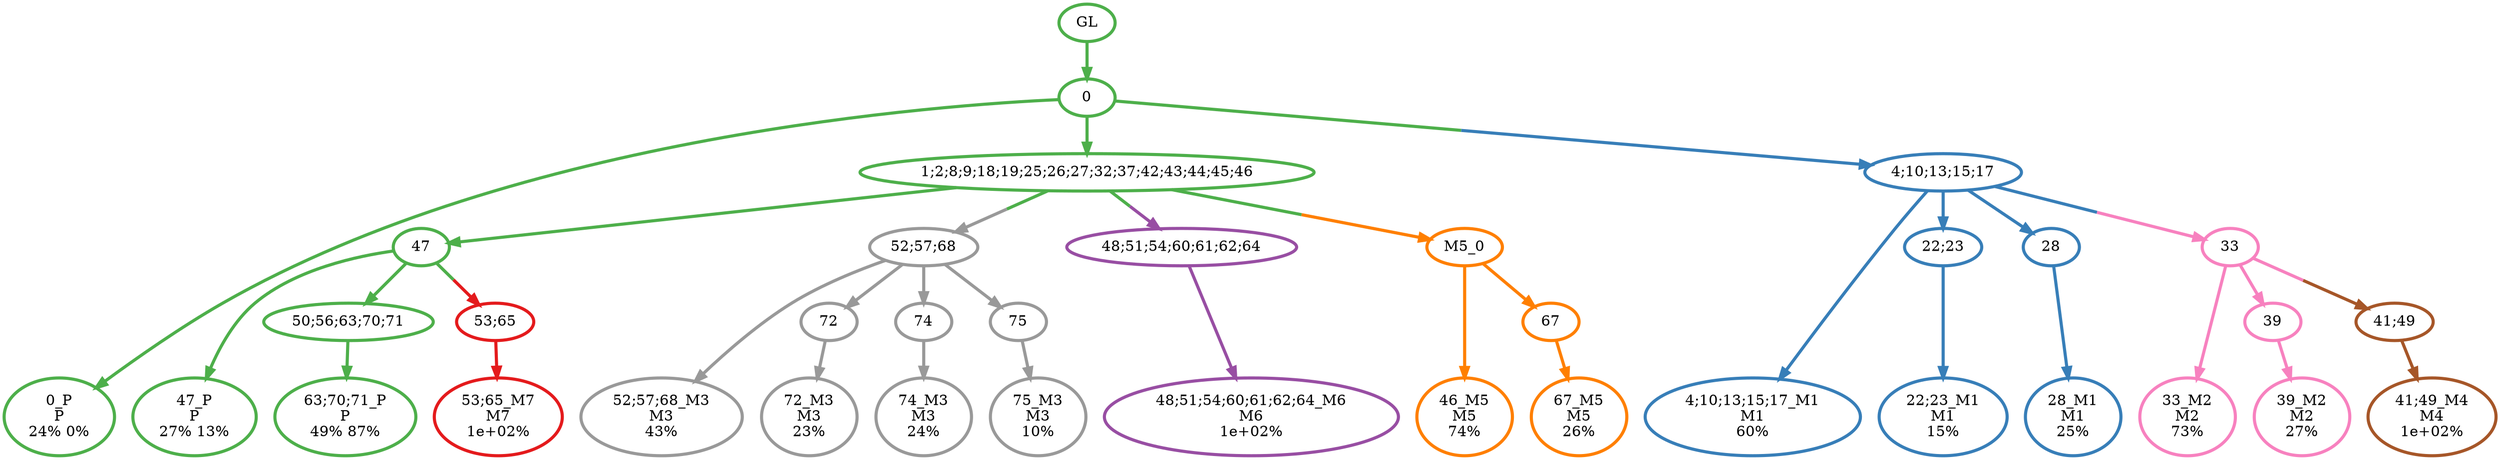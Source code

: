 digraph T {
	{
		rank=same
		33 [penwidth=3,colorscheme=set19,color=3,label="0_P\nP\n24% 0%"]
		30 [penwidth=3,colorscheme=set19,color=3,label="47_P\nP\n27% 13%"]
		28 [penwidth=3,colorscheme=set19,color=3,label="63;70;71_P\nP\n49% 87%"]
		27 [penwidth=3,colorscheme=set19,color=2,label="4;10;13;15;17_M1\nM1\n60%"]
		25 [penwidth=3,colorscheme=set19,color=2,label="22;23_M1\nM1\n15%"]
		23 [penwidth=3,colorscheme=set19,color=2,label="28_M1\nM1\n25%"]
		22 [penwidth=3,colorscheme=set19,color=8,label="33_M2\nM2\n73%"]
		20 [penwidth=3,colorscheme=set19,color=8,label="39_M2\nM2\n27%"]
		19 [penwidth=3,colorscheme=set19,color=9,label="52;57;68_M3\nM3\n43%"]
		17 [penwidth=3,colorscheme=set19,color=9,label="72_M3\nM3\n23%"]
		15 [penwidth=3,colorscheme=set19,color=9,label="74_M3\nM3\n24%"]
		13 [penwidth=3,colorscheme=set19,color=9,label="75_M3\nM3\n10%"]
		12 [penwidth=3,colorscheme=set19,color=7,label="41;49_M4\nM4\n1e+02%"]
		11 [penwidth=3,colorscheme=set19,color=5,label="46_M5\nM5\n74%"]
		9 [penwidth=3,colorscheme=set19,color=5,label="67_M5\nM5\n26%"]
		8 [penwidth=3,colorscheme=set19,color=4,label="48;51;54;60;61;62;64_M6\nM6\n1e+02%"]
		7 [penwidth=3,colorscheme=set19,color=1,label="53;65_M7\nM7\n1e+02%"]
	}
	35 [penwidth=3,colorscheme=set19,color=3,label="GL"]
	34 [penwidth=3,colorscheme=set19,color=3,label="0"]
	32 [penwidth=3,colorscheme=set19,color=3,label="1;2;8;9;18;19;25;26;27;32;37;42;43;44;45;46"]
	31 [penwidth=3,colorscheme=set19,color=3,label="47"]
	29 [penwidth=3,colorscheme=set19,color=3,label="50;56;63;70;71"]
	26 [penwidth=3,colorscheme=set19,color=2,label="22;23"]
	24 [penwidth=3,colorscheme=set19,color=2,label="28"]
	21 [penwidth=3,colorscheme=set19,color=8,label="39"]
	18 [penwidth=3,colorscheme=set19,color=9,label="72"]
	16 [penwidth=3,colorscheme=set19,color=9,label="74"]
	14 [penwidth=3,colorscheme=set19,color=9,label="75"]
	10 [penwidth=3,colorscheme=set19,color=5,label="67"]
	6 [penwidth=3,colorscheme=set19,color=7,label="41;49"]
	5 [penwidth=3,colorscheme=set19,color=8,label="33"]
	4 [penwidth=3,colorscheme=set19,color=1,label="53;65"]
	3 [penwidth=3,colorscheme=set19,color=9,label="52;57;68"]
	2 [penwidth=3,colorscheme=set19,color=4,label="48;51;54;60;61;62;64"]
	1 [penwidth=3,colorscheme=set19,color=5,label="M5_0"]
	0 [penwidth=3,colorscheme=set19,color=2,label="4;10;13;15;17"]
	35 -> 34 [penwidth=3,colorscheme=set19,color=3]
	34 -> 33 [penwidth=3,colorscheme=set19,color=3]
	34 -> 32 [penwidth=3,colorscheme=set19,color=3]
	34 -> 0 [penwidth=3,colorscheme=set19,color="3;0.5:2"]
	32 -> 31 [penwidth=3,colorscheme=set19,color=3]
	32 -> 1 [penwidth=3,colorscheme=set19,color="3;0.5:5"]
	32 -> 2 [penwidth=3,colorscheme=set19,color="3;0.5:4"]
	32 -> 3 [penwidth=3,colorscheme=set19,color="3;0.5:9"]
	31 -> 30 [penwidth=3,colorscheme=set19,color=3]
	31 -> 29 [penwidth=3,colorscheme=set19,color=3]
	31 -> 4 [penwidth=3,colorscheme=set19,color="3;0.5:1"]
	29 -> 28 [penwidth=3,colorscheme=set19,color=3]
	26 -> 25 [penwidth=3,colorscheme=set19,color=2]
	24 -> 23 [penwidth=3,colorscheme=set19,color=2]
	21 -> 20 [penwidth=3,colorscheme=set19,color=8]
	18 -> 17 [penwidth=3,colorscheme=set19,color=9]
	16 -> 15 [penwidth=3,colorscheme=set19,color=9]
	14 -> 13 [penwidth=3,colorscheme=set19,color=9]
	10 -> 9 [penwidth=3,colorscheme=set19,color=5]
	6 -> 12 [penwidth=3,colorscheme=set19,color=7]
	5 -> 22 [penwidth=3,colorscheme=set19,color=8]
	5 -> 21 [penwidth=3,colorscheme=set19,color=8]
	5 -> 6 [penwidth=3,colorscheme=set19,color="8;0.5:7"]
	4 -> 7 [penwidth=3,colorscheme=set19,color=1]
	3 -> 19 [penwidth=3,colorscheme=set19,color=9]
	3 -> 18 [penwidth=3,colorscheme=set19,color=9]
	3 -> 16 [penwidth=3,colorscheme=set19,color=9]
	3 -> 14 [penwidth=3,colorscheme=set19,color=9]
	2 -> 8 [penwidth=3,colorscheme=set19,color=4]
	1 -> 11 [penwidth=3,colorscheme=set19,color=5]
	1 -> 10 [penwidth=3,colorscheme=set19,color=5]
	0 -> 27 [penwidth=3,colorscheme=set19,color=2]
	0 -> 26 [penwidth=3,colorscheme=set19,color=2]
	0 -> 24 [penwidth=3,colorscheme=set19,color=2]
	0 -> 5 [penwidth=3,colorscheme=set19,color="2;0.5:8"]
}
